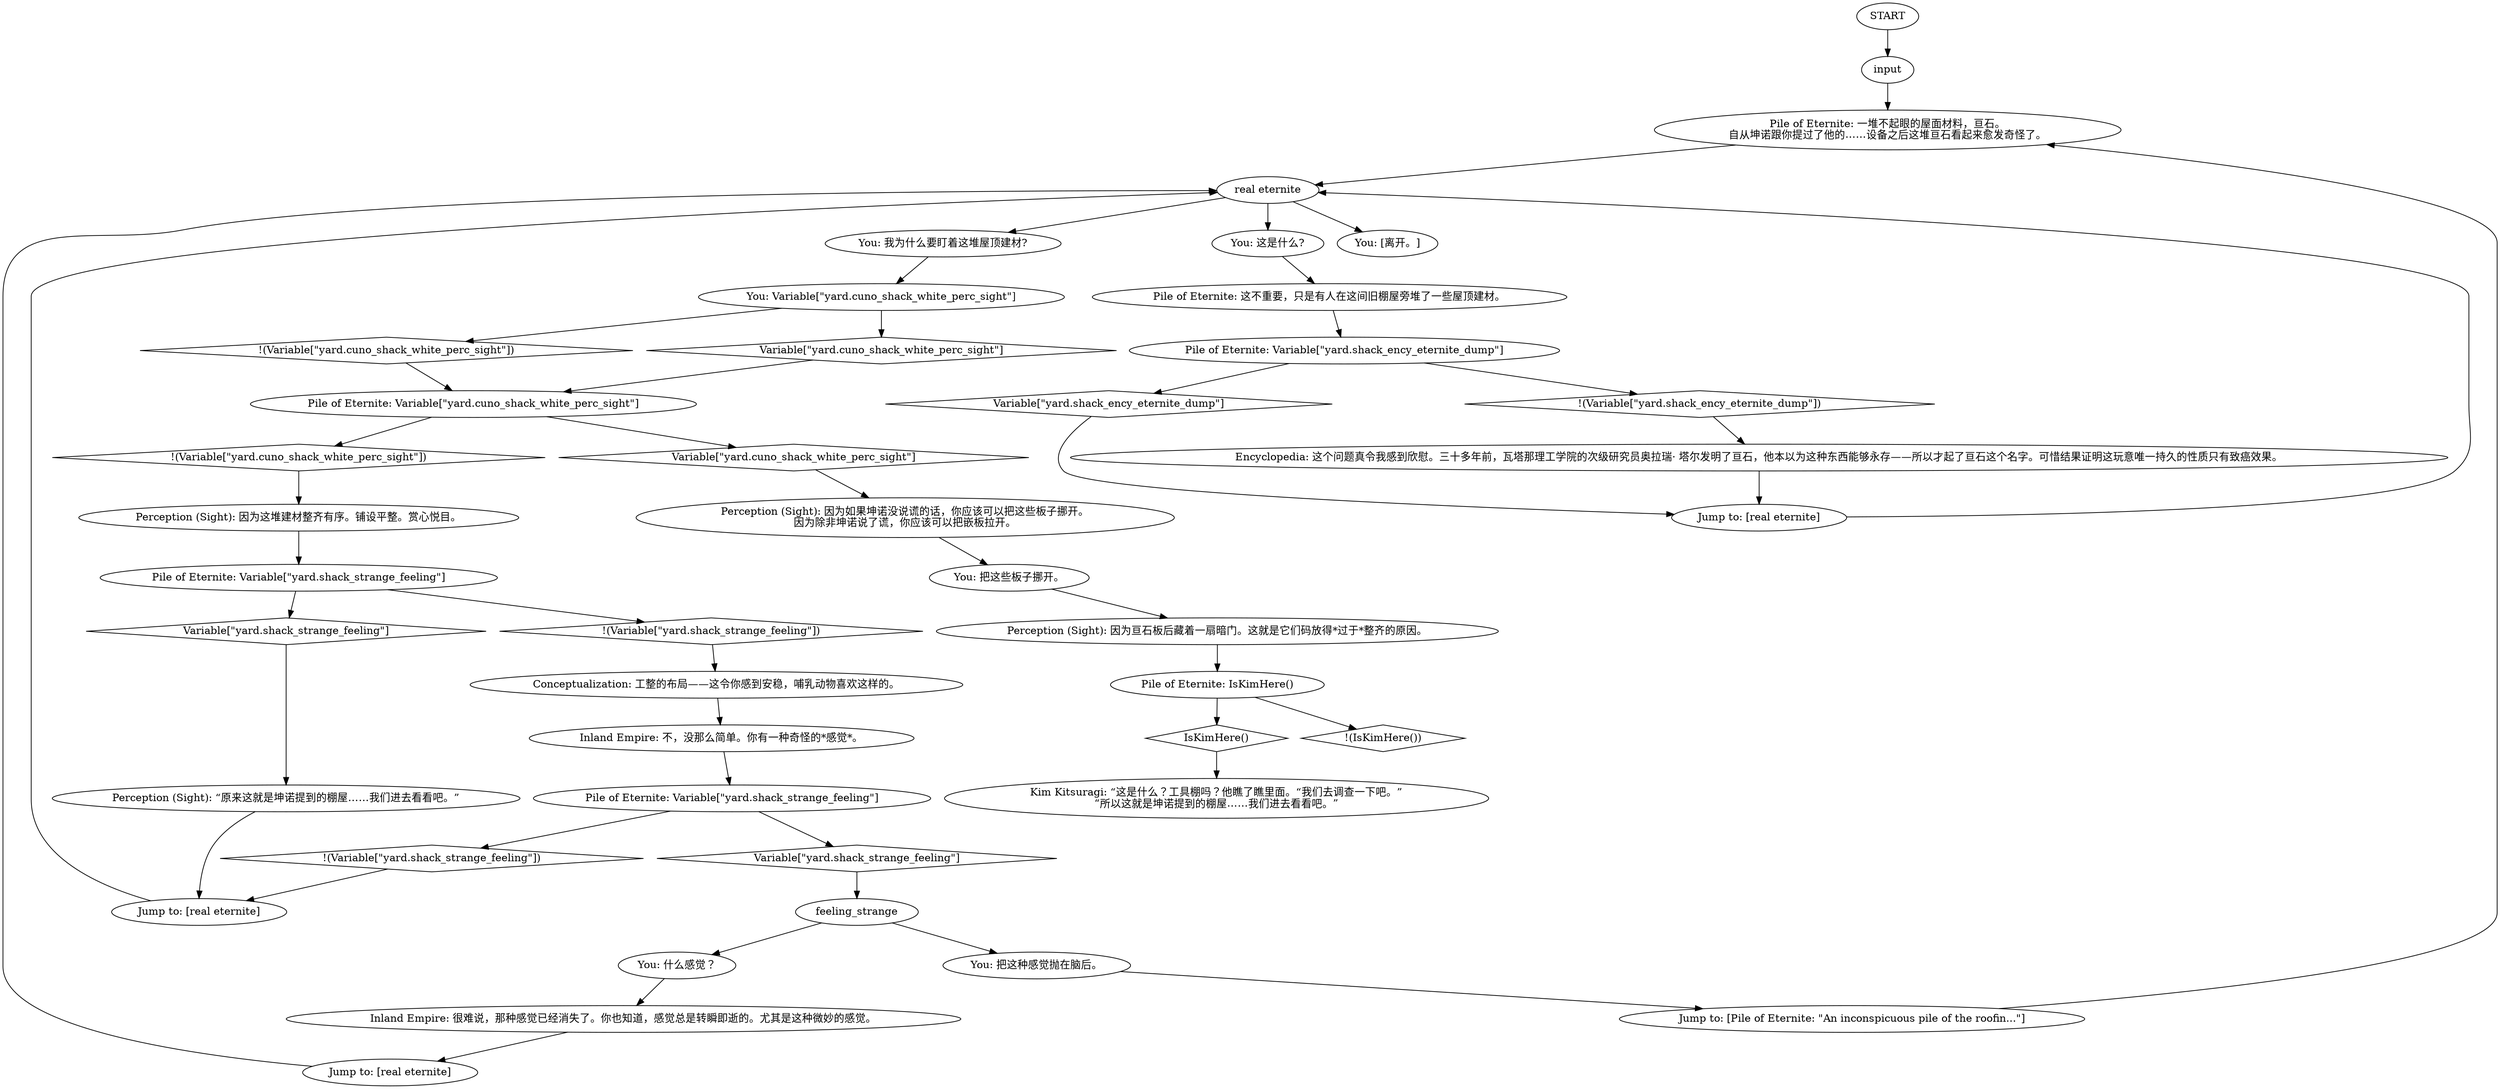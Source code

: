 # YARD / PILE OF ETERNITE
# Someone has left some crumbly looking eternite panels leaning against this wall. Most suspicious.
# ==================================================
digraph G {
	  0 [label="START"];
	  1 [label="input"];
	  2 [label="Pile of Eternite: Variable[\"yard.shack_strange_feeling\"]"];
	  3 [label="Variable[\"yard.shack_strange_feeling\"]", shape=diamond];
	  4 [label="!(Variable[\"yard.shack_strange_feeling\"])", shape=diamond];
	  5 [label="You: 什么感觉？"];
	  6 [label="Pile of Eternite: Variable[\"yard.shack_ency_eternite_dump\"]"];
	  7 [label="Variable[\"yard.shack_ency_eternite_dump\"]", shape=diamond];
	  8 [label="!(Variable[\"yard.shack_ency_eternite_dump\"])", shape=diamond];
	  9 [label="You: [离开。]"];
	  10 [label="Pile of Eternite: 一堆不起眼的屋面材料，亘石。\n自从坤诺跟你提过了他的……设备之后这堆亘石看起来愈发奇怪了。"];
	  11 [label="Perception (Sight): 因为亘石板后藏着一扇暗门。这就是它们码放得*过于*整齐的原因。"];
	  12 [label="Perception (Sight): “原来这就是坤诺提到的棚屋……我们进去看看吧。”"];
	  13 [label="You: 我为什么要盯着这堆屋顶建材?"];
	  14 [label="You: Variable[\"yard.cuno_shack_white_perc_sight\"]"];
	  15 [label="Variable[\"yard.cuno_shack_white_perc_sight\"]", shape=diamond];
	  16 [label="!(Variable[\"yard.cuno_shack_white_perc_sight\"])", shape=diamond];
	  17 [label="Jump to: [Pile of Eternite: \"An inconspicuous pile of the roofin...\"]"];
	  18 [label="Inland Empire: 很难说，那种感觉已经消失了。你也知道，感觉总是转瞬即逝的。尤其是这种微妙的感觉。"];
	  19 [label="Pile of Eternite: 这不重要，只是有人在这间旧棚屋旁堆了一些屋顶建材。"];
	  20 [label="Encyclopedia: 这个问题真令我感到欣慰。三十多年前，瓦塔那理工学院的次级研究员奥拉瑞· 塔尔发明了亘石，他本以为这种东西能够永存——所以才起了亘石这个名字。可惜结果证明这玩意唯一持久的性质只有致癌效果。"];
	  21 [label="Conceptualization: 工整的布局——这令你感到安稳，哺乳动物喜欢这样的。"];
	  22 [label="feeling_strange"];
	  23 [label="Pile of Eternite: Variable[\"yard.cuno_shack_white_perc_sight\"]"];
	  24 [label="Variable[\"yard.cuno_shack_white_perc_sight\"]", shape=diamond];
	  25 [label="!(Variable[\"yard.cuno_shack_white_perc_sight\"])", shape=diamond];
	  26 [label="Perception (Sight): 因为如果坤诺没说谎的话，你应该可以把这些板子挪开。\n因为除非坤诺说了谎，你应该可以把嵌板拉开。"];
	  27 [label="Pile of Eternite: IsKimHere()"];
	  28 [label="IsKimHere()", shape=diamond];
	  29 [label="!(IsKimHere())", shape=diamond];
	  30 [label="Jump to: [real eternite]"];
	  31 [label="You: 这是什么?"];
	  32 [label="Kim Kitsuragi: “这是什么？工具棚吗？他瞧了瞧里面。“我们去调查一下吧。”\n“所以这就是坤诺提到的棚屋……我们进去看看吧。”"];
	  33 [label="Inland Empire: 不，没那么简单。你有一种奇怪的*感觉*。"];
	  34 [label="Pile of Eternite: Variable[\"yard.shack_strange_feeling\"]"];
	  35 [label="Variable[\"yard.shack_strange_feeling\"]", shape=diamond];
	  36 [label="!(Variable[\"yard.shack_strange_feeling\"])", shape=diamond];
	  37 [label="Jump to: [real eternite]"];
	  38 [label="Jump to: [real eternite]"];
	  40 [label="real eternite"];
	  41 [label="You: 把这种感觉抛在脑后。"];
	  42 [label="Perception (Sight): 因为这堆建材整齐有序。铺设平整。赏心悦目。"];
	  43 [label="You: 把这些板子挪开。"];
	  0 -> 1
	  1 -> 10
	  2 -> 3
	  2 -> 4
	  3 -> 12
	  4 -> 21
	  5 -> 18
	  6 -> 8
	  6 -> 7
	  7 -> 30
	  8 -> 20
	  10 -> 40
	  11 -> 27
	  12 -> 38
	  13 -> 14
	  14 -> 16
	  14 -> 15
	  15 -> 23
	  16 -> 23
	  17 -> 10
	  18 -> 37
	  19 -> 6
	  20 -> 30
	  21 -> 33
	  22 -> 41
	  22 -> 5
	  23 -> 24
	  23 -> 25
	  24 -> 26
	  25 -> 42
	  26 -> 43
	  27 -> 28
	  27 -> 29
	  28 -> 32
	  30 -> 40
	  31 -> 19
	  33 -> 34
	  34 -> 35
	  34 -> 36
	  35 -> 22
	  36 -> 38
	  37 -> 40
	  38 -> 40
	  40 -> 9
	  40 -> 13
	  40 -> 31
	  41 -> 17
	  42 -> 2
	  43 -> 11
}

